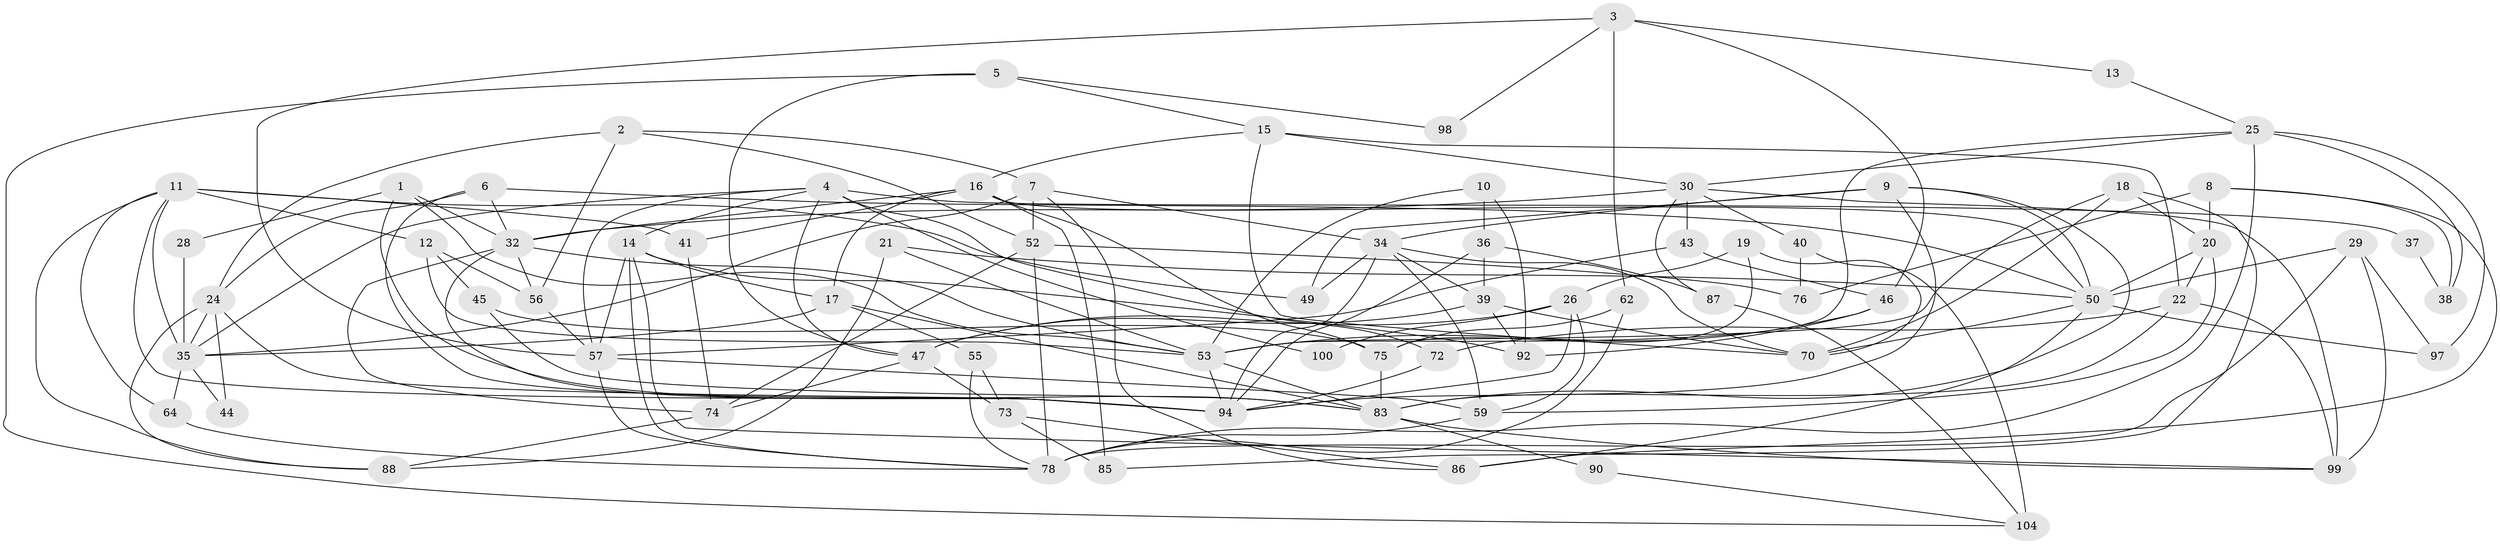 // original degree distribution, {2: 0.125, 4: 0.3173076923076923, 5: 0.17307692307692307, 3: 0.2403846153846154, 6: 0.11538461538461539, 7: 0.028846153846153848}
// Generated by graph-tools (version 1.1) at 2025/11/02/27/25 16:11:23]
// undirected, 72 vertices, 167 edges
graph export_dot {
graph [start="1"]
  node [color=gray90,style=filled];
  1 [super="+82"];
  2;
  3;
  4 [super="+31"];
  5;
  6;
  7 [super="+61"];
  8;
  9;
  10;
  11 [super="+27"];
  12 [super="+42"];
  13;
  14 [super="+96"];
  15;
  16 [super="+66"];
  17 [super="+67"];
  18 [super="+68"];
  19;
  20 [super="+58"];
  21;
  22 [super="+23"];
  24;
  25 [super="+80"];
  26 [super="+33"];
  28;
  29;
  30;
  32 [super="+95"];
  34 [super="+79"];
  35 [super="+54"];
  36 [super="+48"];
  37;
  38 [super="+102"];
  39 [super="+51"];
  40;
  41 [super="+63"];
  43;
  44;
  45;
  46;
  47 [super="+69"];
  49 [super="+65"];
  50 [super="+60"];
  52;
  53 [super="+71"];
  55;
  56 [super="+84"];
  57 [super="+89"];
  59;
  62;
  64;
  70 [super="+77"];
  72;
  73;
  74 [super="+81"];
  75;
  76;
  78 [super="+91"];
  83 [super="+93"];
  85;
  86;
  87;
  88;
  90;
  92;
  94 [super="+103"];
  97;
  98;
  99 [super="+101"];
  100;
  104;
  1 -- 83;
  1 -- 32;
  1 -- 28;
  1 -- 53;
  2 -- 7;
  2 -- 24;
  2 -- 52;
  2 -- 56;
  3 -- 46;
  3 -- 13;
  3 -- 62;
  3 -- 98;
  3 -- 57;
  4 -- 35;
  4 -- 14;
  4 -- 37 [weight=2];
  4 -- 100;
  4 -- 72;
  4 -- 57;
  4 -- 47;
  5 -- 15;
  5 -- 98;
  5 -- 104;
  5 -- 47;
  6 -- 50;
  6 -- 32;
  6 -- 24;
  6 -- 94;
  7 -- 52;
  7 -- 35 [weight=2];
  7 -- 34;
  7 -- 86;
  8 -- 86;
  8 -- 20;
  8 -- 38;
  8 -- 76;
  9 -- 49;
  9 -- 34;
  9 -- 50;
  9 -- 83;
  9 -- 94;
  10 -- 92;
  10 -- 36;
  10 -- 53;
  11 -- 41 [weight=2];
  11 -- 35;
  11 -- 88;
  11 -- 64;
  11 -- 94;
  11 -- 49;
  11 -- 12;
  12 -- 45;
  12 -- 56;
  12 -- 53;
  13 -- 25;
  14 -- 57;
  14 -- 17;
  14 -- 78;
  14 -- 92;
  14 -- 99;
  15 -- 30;
  15 -- 70;
  15 -- 22;
  15 -- 16;
  16 -- 75;
  16 -- 85;
  16 -- 50;
  16 -- 41;
  16 -- 32;
  16 -- 17;
  17 -- 35;
  17 -- 83;
  17 -- 55;
  18 -- 53;
  18 -- 20 [weight=2];
  18 -- 85;
  18 -- 70;
  19 -- 75;
  19 -- 70;
  19 -- 26;
  20 -- 22;
  20 -- 59;
  20 -- 50;
  21 -- 88;
  21 -- 50;
  21 -- 53;
  22 -- 72;
  22 -- 83;
  22 -- 99;
  24 -- 35;
  24 -- 44;
  24 -- 88;
  24 -- 94;
  25 -- 78 [weight=2];
  25 -- 30;
  25 -- 97;
  25 -- 53;
  25 -- 38;
  26 -- 47 [weight=2];
  26 -- 94;
  26 -- 100;
  26 -- 59;
  28 -- 35;
  29 -- 50;
  29 -- 78;
  29 -- 97;
  29 -- 99;
  30 -- 87;
  30 -- 32;
  30 -- 40;
  30 -- 43;
  30 -- 99;
  32 -- 56;
  32 -- 74;
  32 -- 53;
  32 -- 94;
  34 -- 94;
  34 -- 70;
  34 -- 59;
  34 -- 39;
  34 -- 49;
  35 -- 44;
  35 -- 64;
  36 -- 87;
  36 -- 39;
  36 -- 94;
  37 -- 38;
  39 -- 92;
  39 -- 47;
  39 -- 70;
  40 -- 76;
  40 -- 104;
  41 -- 74 [weight=2];
  43 -- 57;
  43 -- 46;
  45 -- 83;
  45 -- 75;
  46 -- 92;
  46 -- 53;
  47 -- 74;
  47 -- 73;
  50 -- 86;
  50 -- 97;
  50 -- 70;
  52 -- 74;
  52 -- 76;
  52 -- 78;
  53 -- 83;
  53 -- 94;
  55 -- 73;
  55 -- 78;
  56 -- 57;
  57 -- 59;
  57 -- 78;
  59 -- 78;
  62 -- 75;
  62 -- 78;
  64 -- 78;
  72 -- 94;
  73 -- 85;
  73 -- 86;
  74 -- 88;
  75 -- 83;
  83 -- 90;
  83 -- 99;
  87 -- 104;
  90 -- 104;
}
